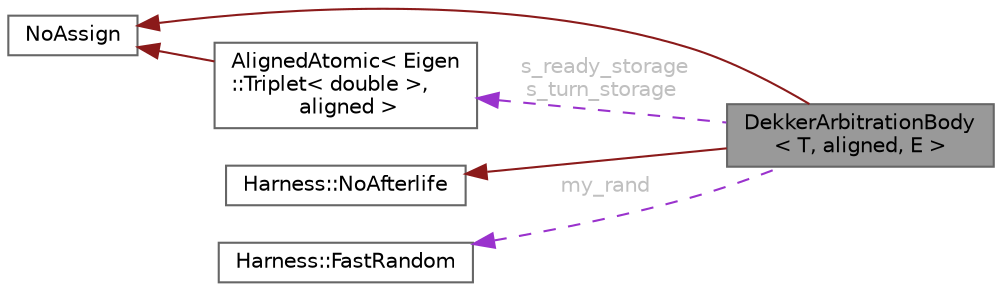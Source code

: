 digraph "DekkerArbitrationBody&lt; T, aligned, E &gt;"
{
 // LATEX_PDF_SIZE
  bgcolor="transparent";
  edge [fontname=Helvetica,fontsize=10,labelfontname=Helvetica,labelfontsize=10];
  node [fontname=Helvetica,fontsize=10,shape=box,height=0.2,width=0.4];
  rankdir="LR";
  Node1 [id="Node000001",label="DekkerArbitrationBody\l\< T, aligned, E \>",height=0.2,width=0.4,color="gray40", fillcolor="grey60", style="filled", fontcolor="black",tooltip=" "];
  Node2 -> Node1 [id="edge1_Node000001_Node000002",dir="back",color="firebrick4",style="solid",tooltip=" "];
  Node2 [id="Node000002",label="NoAssign",height=0.2,width=0.4,color="gray40", fillcolor="white", style="filled",URL="$class_no_assign.html",tooltip="Base class for prohibiting compiler-generated operator="];
  Node3 -> Node1 [id="edge2_Node000001_Node000003",dir="back",color="firebrick4",style="solid",tooltip=" "];
  Node3 [id="Node000003",label="Harness::NoAfterlife",height=0.2,width=0.4,color="gray40", fillcolor="white", style="filled",URL="$class_harness_1_1_no_afterlife.html",tooltip="Base class that asserts that no operations are made with the object after its destruction."];
  Node4 -> Node1 [id="edge3_Node000001_Node000004",dir="back",color="darkorchid3",style="dashed",tooltip=" ",label=" my_rand",fontcolor="grey" ];
  Node4 [id="Node000004",label="Harness::FastRandom",height=0.2,width=0.4,color="gray40", fillcolor="white", style="filled",URL="$class_harness_1_1_fast_random.html",tooltip=" "];
  Node5 -> Node1 [id="edge4_Node000001_Node000005",dir="back",color="darkorchid3",style="dashed",tooltip=" ",label=" s_ready_storage\ns_turn_storage",fontcolor="grey" ];
  Node5 [id="Node000005",label="AlignedAtomic\< Eigen\l::Triplet\< double \>,\l aligned \>",height=0.2,width=0.4,color="gray40", fillcolor="white", style="filled",URL="$class_aligned_atomic.html",tooltip=" "];
  Node2 -> Node5 [id="edge5_Node000005_Node000002",dir="back",color="firebrick4",style="solid",tooltip=" "];
}
